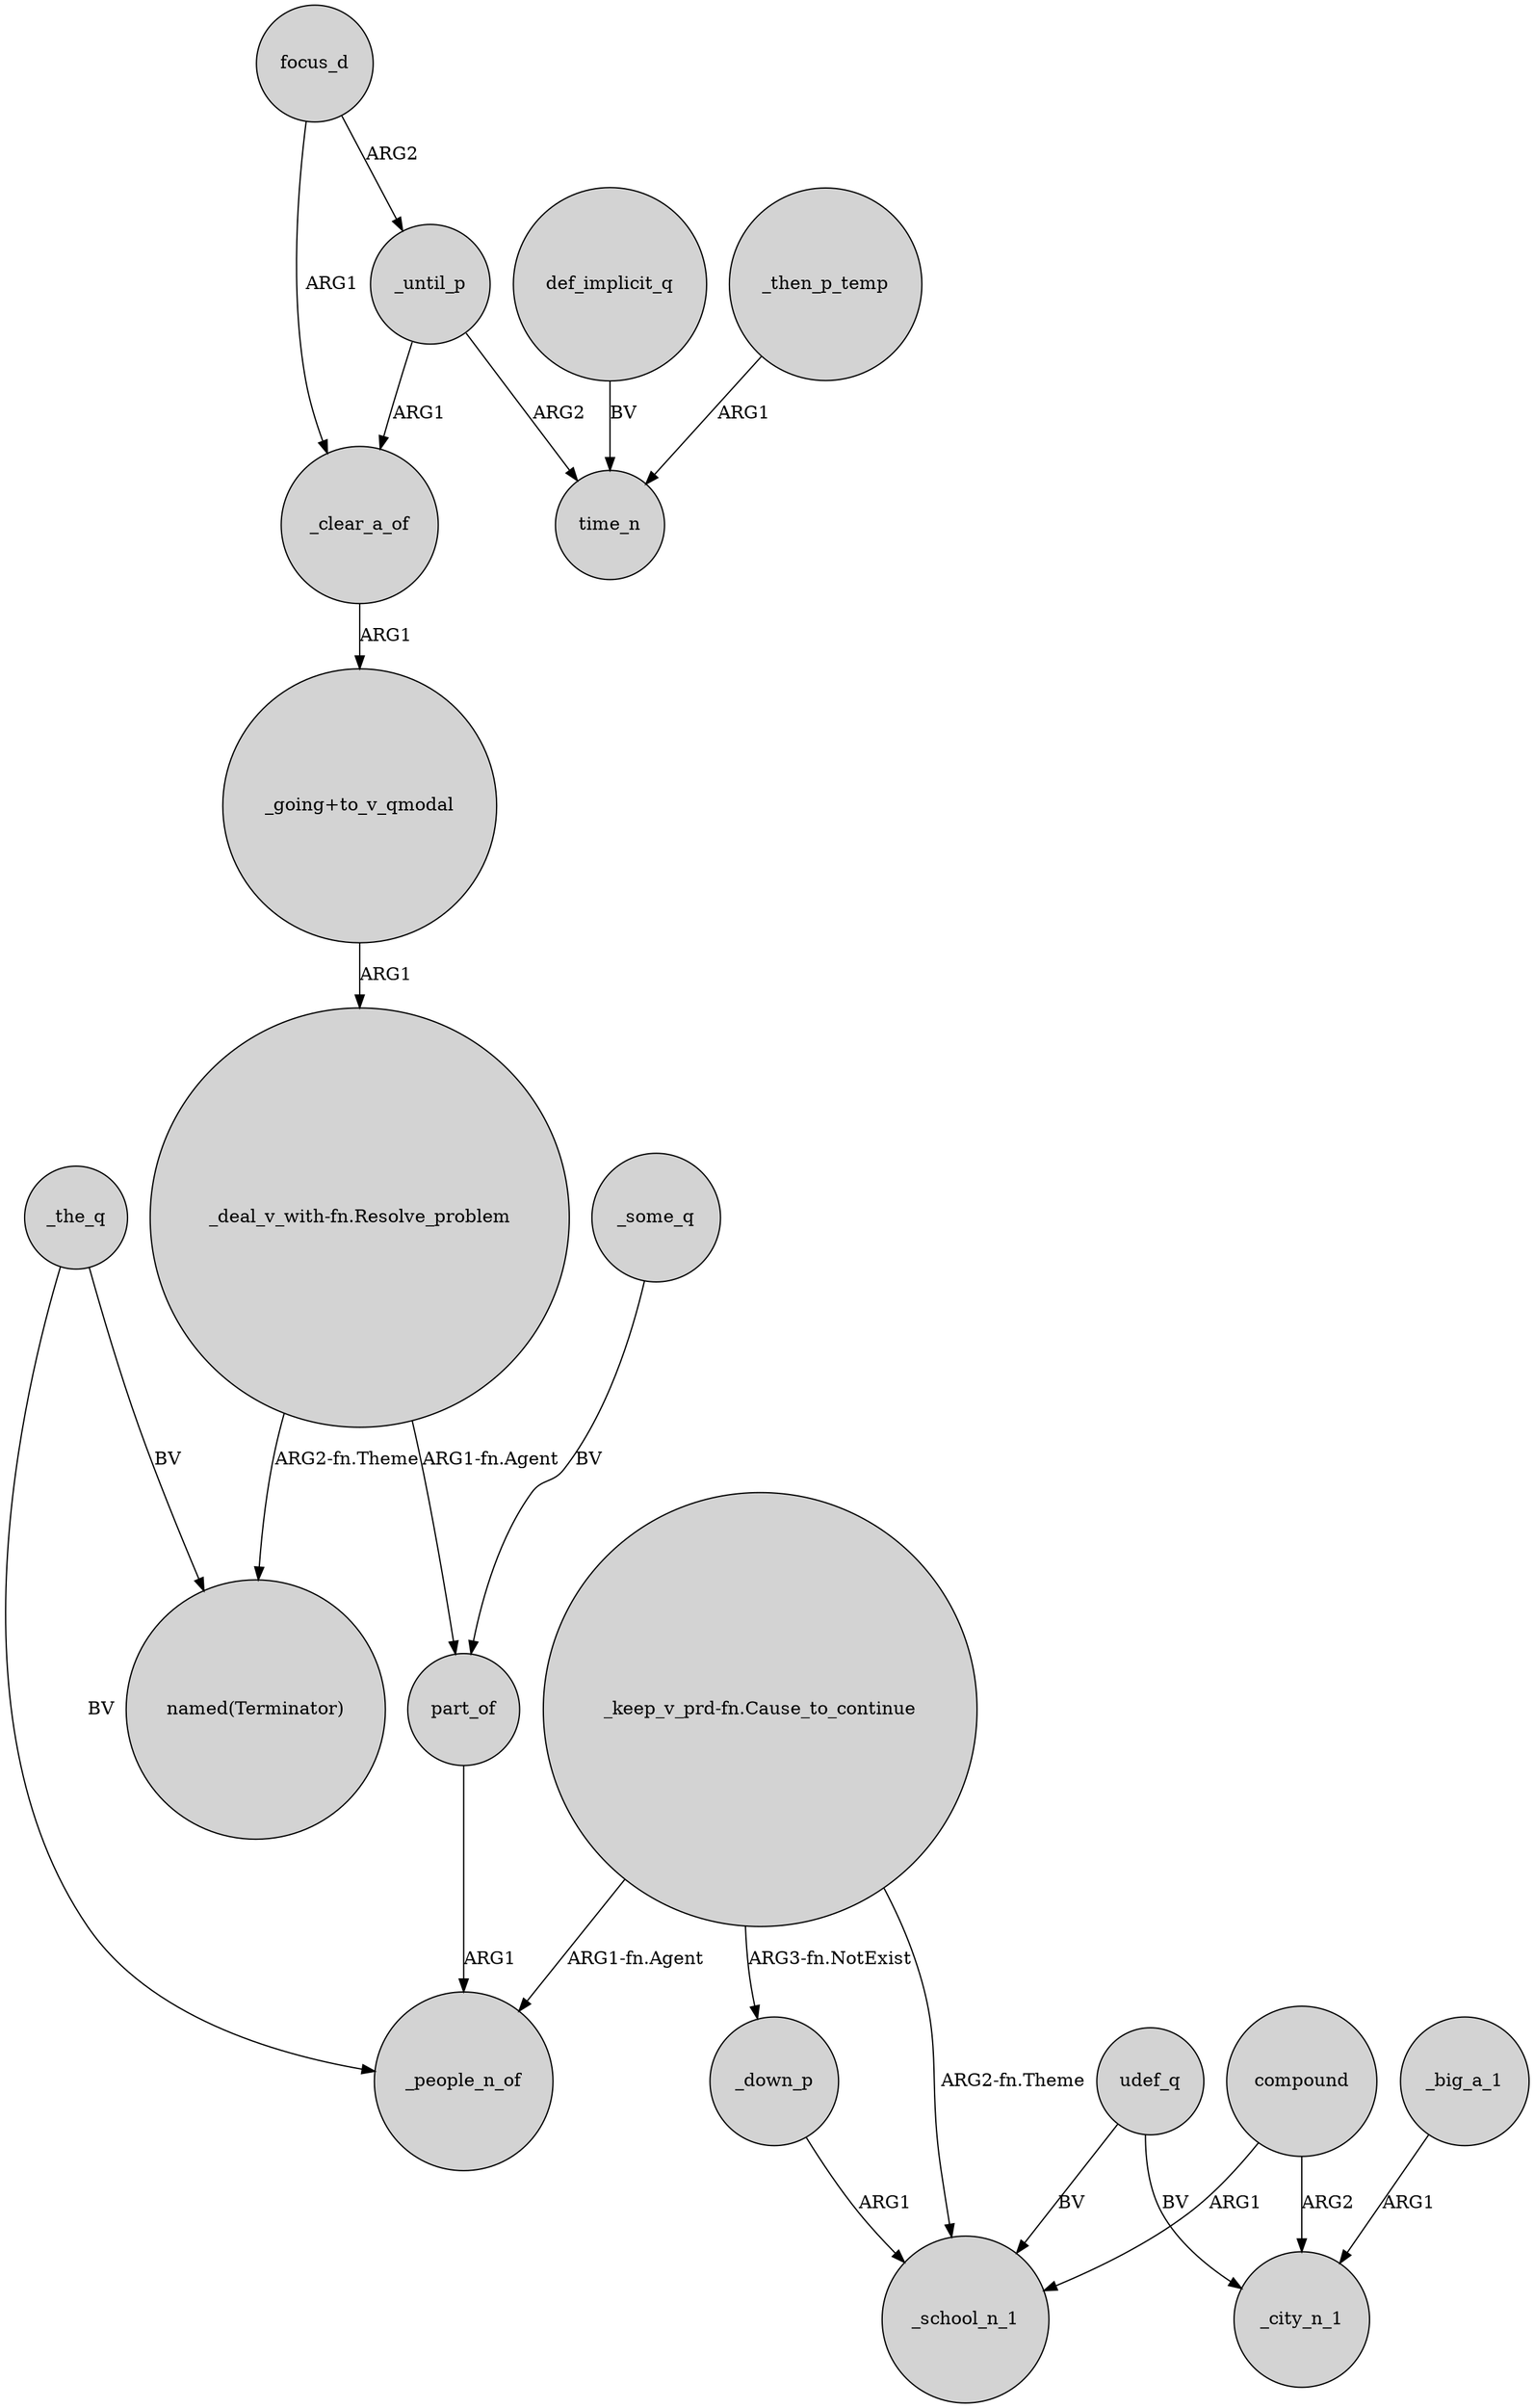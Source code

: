 digraph {
	node [shape=circle style=filled]
	_clear_a_of -> "_going+to_v_qmodal" [label=ARG1]
	_big_a_1 -> _city_n_1 [label=ARG1]
	compound -> _school_n_1 [label=ARG1]
	"_keep_v_prd-fn.Cause_to_continue" -> _school_n_1 [label="ARG2-fn.Theme"]
	"_deal_v_with-fn.Resolve_problem" -> "named(Terminator)" [label="ARG2-fn.Theme"]
	focus_d -> _clear_a_of [label=ARG1]
	"_keep_v_prd-fn.Cause_to_continue" -> _people_n_of [label="ARG1-fn.Agent"]
	compound -> _city_n_1 [label=ARG2]
	_until_p -> time_n [label=ARG2]
	"_going+to_v_qmodal" -> "_deal_v_with-fn.Resolve_problem" [label=ARG1]
	_then_p_temp -> time_n [label=ARG1]
	udef_q -> _city_n_1 [label=BV]
	_some_q -> part_of [label=BV]
	"_keep_v_prd-fn.Cause_to_continue" -> _down_p [label="ARG3-fn.NotExist"]
	_down_p -> _school_n_1 [label=ARG1]
	_until_p -> _clear_a_of [label=ARG1]
	"_deal_v_with-fn.Resolve_problem" -> part_of [label="ARG1-fn.Agent"]
	_the_q -> "named(Terminator)" [label=BV]
	part_of -> _people_n_of [label=ARG1]
	udef_q -> _school_n_1 [label=BV]
	focus_d -> _until_p [label=ARG2]
	_the_q -> _people_n_of [label=BV]
	def_implicit_q -> time_n [label=BV]
}
